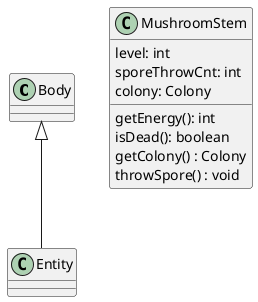 @startuml body

Body <|-- Entity
class MushroomStem{
    level: int
    sporeThrowCnt: int
    colony: Colony
    getEnergy(): int
    isDead(): boolean
    getColony() : Colony
    throwSpore() : void
}
@enduml